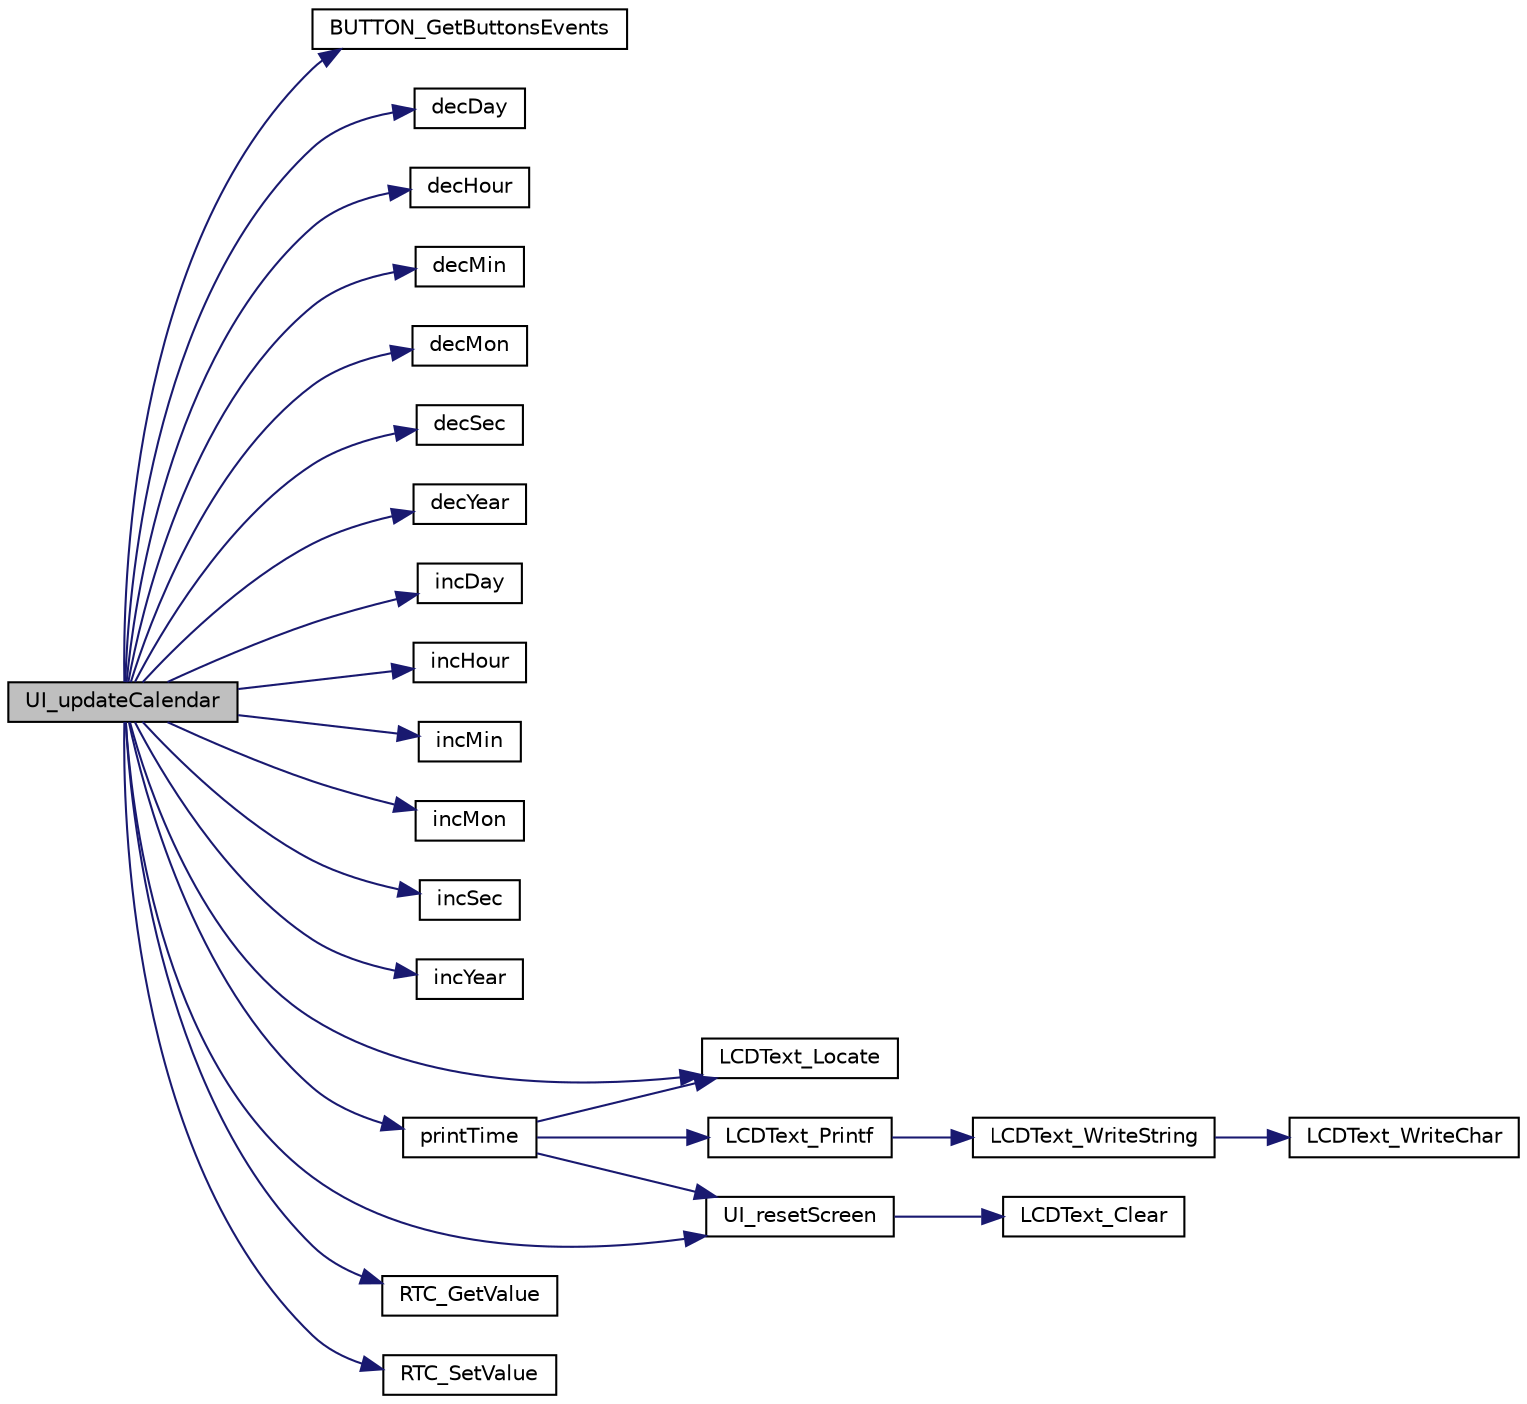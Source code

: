 digraph "UI_updateCalendar"
{
 // LATEX_PDF_SIZE
  edge [fontname="Helvetica",fontsize="10",labelfontname="Helvetica",labelfontsize="10"];
  node [fontname="Helvetica",fontsize="10",shape=record];
  rankdir="LR";
  Node1 [label="UI_updateCalendar",height=0.2,width=0.4,color="black", fillcolor="grey75", style="filled", fontcolor="black",tooltip=" "];
  Node1 -> Node2 [color="midnightblue",fontsize="10",style="solid",fontname="Helvetica"];
  Node2 [label="BUTTON_GetButtonsEvents",height=0.2,width=0.4,color="black", fillcolor="white", style="filled",URL="$d2/df5/group__BUTTON__Public__Functions.html#ga2c59b4793ae9fcff36a5415748688519",tooltip="function that returns the state of the button"];
  Node1 -> Node3 [color="midnightblue",fontsize="10",style="solid",fontname="Helvetica"];
  Node3 [label="decDay",height=0.2,width=0.4,color="black", fillcolor="white", style="filled",URL="$dc/d78/ui_8c.html#aa2979430c3f0991733873a3a911004e0",tooltip=" "];
  Node1 -> Node4 [color="midnightblue",fontsize="10",style="solid",fontname="Helvetica"];
  Node4 [label="decHour",height=0.2,width=0.4,color="black", fillcolor="white", style="filled",URL="$dc/d78/ui_8c.html#ad97db017d9884e09d7bee70f435eb7a9",tooltip=" "];
  Node1 -> Node5 [color="midnightblue",fontsize="10",style="solid",fontname="Helvetica"];
  Node5 [label="decMin",height=0.2,width=0.4,color="black", fillcolor="white", style="filled",URL="$dc/d78/ui_8c.html#ac350307bd6167afcd665492a1e60a0b4",tooltip=" "];
  Node1 -> Node6 [color="midnightblue",fontsize="10",style="solid",fontname="Helvetica"];
  Node6 [label="decMon",height=0.2,width=0.4,color="black", fillcolor="white", style="filled",URL="$dc/d78/ui_8c.html#aa9e922daa7857fd34ab68b8a4a2065c7",tooltip=" "];
  Node1 -> Node7 [color="midnightblue",fontsize="10",style="solid",fontname="Helvetica"];
  Node7 [label="decSec",height=0.2,width=0.4,color="black", fillcolor="white", style="filled",URL="$dc/d78/ui_8c.html#a4473342d7a40c56c09ea5465cf2e8c24",tooltip=" "];
  Node1 -> Node8 [color="midnightblue",fontsize="10",style="solid",fontname="Helvetica"];
  Node8 [label="decYear",height=0.2,width=0.4,color="black", fillcolor="white", style="filled",URL="$dc/d78/ui_8c.html#a01059d54dd98f615b438a13c2120e1fb",tooltip=" "];
  Node1 -> Node9 [color="midnightblue",fontsize="10",style="solid",fontname="Helvetica"];
  Node9 [label="incDay",height=0.2,width=0.4,color="black", fillcolor="white", style="filled",URL="$dc/d78/ui_8c.html#add1bc44a242ab262ffb5d0002fc0c03d",tooltip=" "];
  Node1 -> Node10 [color="midnightblue",fontsize="10",style="solid",fontname="Helvetica"];
  Node10 [label="incHour",height=0.2,width=0.4,color="black", fillcolor="white", style="filled",URL="$dc/d78/ui_8c.html#ac961579bcb862c40a11c2025e12a8966",tooltip=" "];
  Node1 -> Node11 [color="midnightblue",fontsize="10",style="solid",fontname="Helvetica"];
  Node11 [label="incMin",height=0.2,width=0.4,color="black", fillcolor="white", style="filled",URL="$dc/d78/ui_8c.html#a81b61db35695930fba60e05cdd61e0ee",tooltip=" "];
  Node1 -> Node12 [color="midnightblue",fontsize="10",style="solid",fontname="Helvetica"];
  Node12 [label="incMon",height=0.2,width=0.4,color="black", fillcolor="white", style="filled",URL="$dc/d78/ui_8c.html#aeb8042ed29503f017869f8bff2971096",tooltip=" "];
  Node1 -> Node13 [color="midnightblue",fontsize="10",style="solid",fontname="Helvetica"];
  Node13 [label="incSec",height=0.2,width=0.4,color="black", fillcolor="white", style="filled",URL="$dc/d78/ui_8c.html#ab8c154f664d429ea07957f2a382a0615",tooltip=" "];
  Node1 -> Node14 [color="midnightblue",fontsize="10",style="solid",fontname="Helvetica"];
  Node14 [label="incYear",height=0.2,width=0.4,color="black", fillcolor="white", style="filled",URL="$dc/d78/ui_8c.html#a9aad7339be51cf9904f3bd30d60f71ce",tooltip=" "];
  Node1 -> Node15 [color="midnightblue",fontsize="10",style="solid",fontname="Helvetica"];
  Node15 [label="LCDText_Locate",height=0.2,width=0.4,color="black", fillcolor="white", style="filled",URL="$da/da4/group__LCD__Public__Functions.html#ga7187e0fca7d1666198d63c6c972edee7",tooltip="Moves the cursor to the position received in arguments."];
  Node1 -> Node16 [color="midnightblue",fontsize="10",style="solid",fontname="Helvetica"];
  Node16 [label="printTime",height=0.2,width=0.4,color="black", fillcolor="white", style="filled",URL="$dc/d78/ui_8c.html#a99c243ee554e513d46efee2ef450d662",tooltip=" "];
  Node16 -> Node15 [color="midnightblue",fontsize="10",style="solid",fontname="Helvetica"];
  Node16 -> Node17 [color="midnightblue",fontsize="10",style="solid",fontname="Helvetica"];
  Node17 [label="LCDText_Printf",height=0.2,width=0.4,color="black", fillcolor="white", style="filled",URL="$da/da4/group__LCD__Public__Functions.html#gabd9c9f5eb0a5e3cb33bd38f4b34a389b",tooltip="Writes in the LCD in similar way that the c printf does."];
  Node17 -> Node18 [color="midnightblue",fontsize="10",style="solid",fontname="Helvetica"];
  Node18 [label="LCDText_WriteString",height=0.2,width=0.4,color="black", fillcolor="white", style="filled",URL="$da/da4/group__LCD__Public__Functions.html#ga346f0227c399d12098b2b1d1e5d46da0",tooltip="Writes a string (word) to the display in the cursor position."];
  Node18 -> Node19 [color="midnightblue",fontsize="10",style="solid",fontname="Helvetica"];
  Node19 [label="LCDText_WriteChar",height=0.2,width=0.4,color="black", fillcolor="white", style="filled",URL="$da/da4/group__LCD__Public__Functions.html#gae2457428e83fd94180055837bd9f9675",tooltip="Writes a character to the display in the cursor position."];
  Node16 -> Node20 [color="midnightblue",fontsize="10",style="solid",fontname="Helvetica"];
  Node20 [label="UI_resetScreen",height=0.2,width=0.4,color="black", fillcolor="white", style="filled",URL="$db/d68/group__UI__Public__Functions.html#ga6b56d9d97bfeb110604c4118d67fcf9b",tooltip="Cleans the LCD."];
  Node20 -> Node21 [color="midnightblue",fontsize="10",style="solid",fontname="Helvetica"];
  Node21 [label="LCDText_Clear",height=0.2,width=0.4,color="black", fillcolor="white", style="filled",URL="$da/da4/group__LCD__Public__Functions.html#gac1bdd6893daf2ea4733bfb2f40020378",tooltip="Clears the display using the command in the display API."];
  Node1 -> Node22 [color="midnightblue",fontsize="10",style="solid",fontname="Helvetica"];
  Node22 [label="RTC_GetValue",height=0.2,width=0.4,color="black", fillcolor="white", style="filled",URL="$d6/db4/group__RTC__Public__Functions.html#ga506e5d1d8d538575e4739d85f4db7ff1",tooltip="Gets the current time available in the rtc."];
  Node1 -> Node23 [color="midnightblue",fontsize="10",style="solid",fontname="Helvetica"];
  Node23 [label="RTC_SetValue",height=0.2,width=0.4,color="black", fillcolor="white", style="filled",URL="$d6/db4/group__RTC__Public__Functions.html#ga14fa105430d9febf19fe275cee4664d8",tooltip="Sets the rtc to a specific date passed trough parameter."];
  Node1 -> Node20 [color="midnightblue",fontsize="10",style="solid",fontname="Helvetica"];
}
